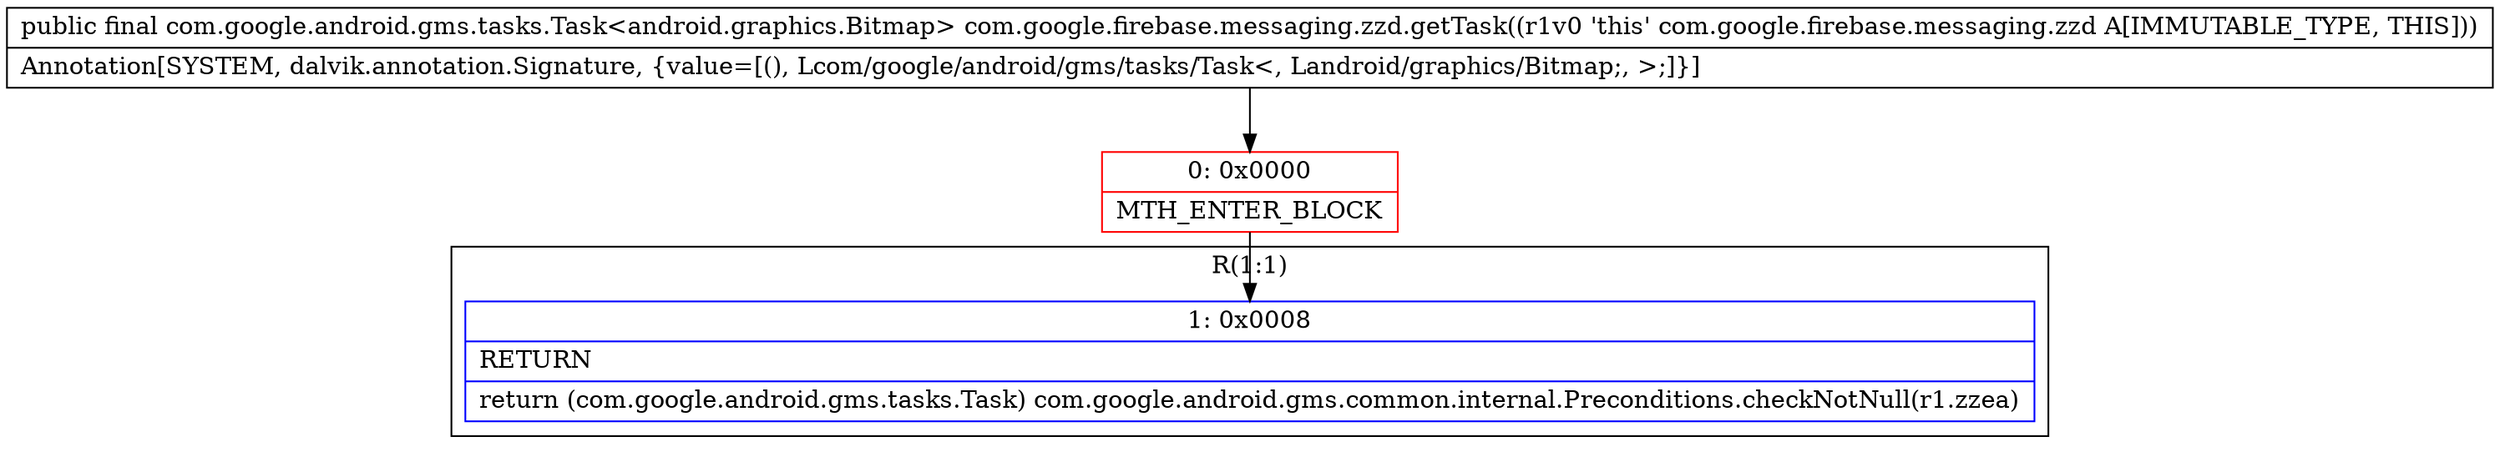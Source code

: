 digraph "CFG forcom.google.firebase.messaging.zzd.getTask()Lcom\/google\/android\/gms\/tasks\/Task;" {
subgraph cluster_Region_178153503 {
label = "R(1:1)";
node [shape=record,color=blue];
Node_1 [shape=record,label="{1\:\ 0x0008|RETURN\l|return (com.google.android.gms.tasks.Task) com.google.android.gms.common.internal.Preconditions.checkNotNull(r1.zzea)\l}"];
}
Node_0 [shape=record,color=red,label="{0\:\ 0x0000|MTH_ENTER_BLOCK\l}"];
MethodNode[shape=record,label="{public final com.google.android.gms.tasks.Task\<android.graphics.Bitmap\> com.google.firebase.messaging.zzd.getTask((r1v0 'this' com.google.firebase.messaging.zzd A[IMMUTABLE_TYPE, THIS]))  | Annotation[SYSTEM, dalvik.annotation.Signature, \{value=[(), Lcom\/google\/android\/gms\/tasks\/Task\<, Landroid\/graphics\/Bitmap;, \>;]\}]\l}"];
MethodNode -> Node_0;
Node_0 -> Node_1;
}

